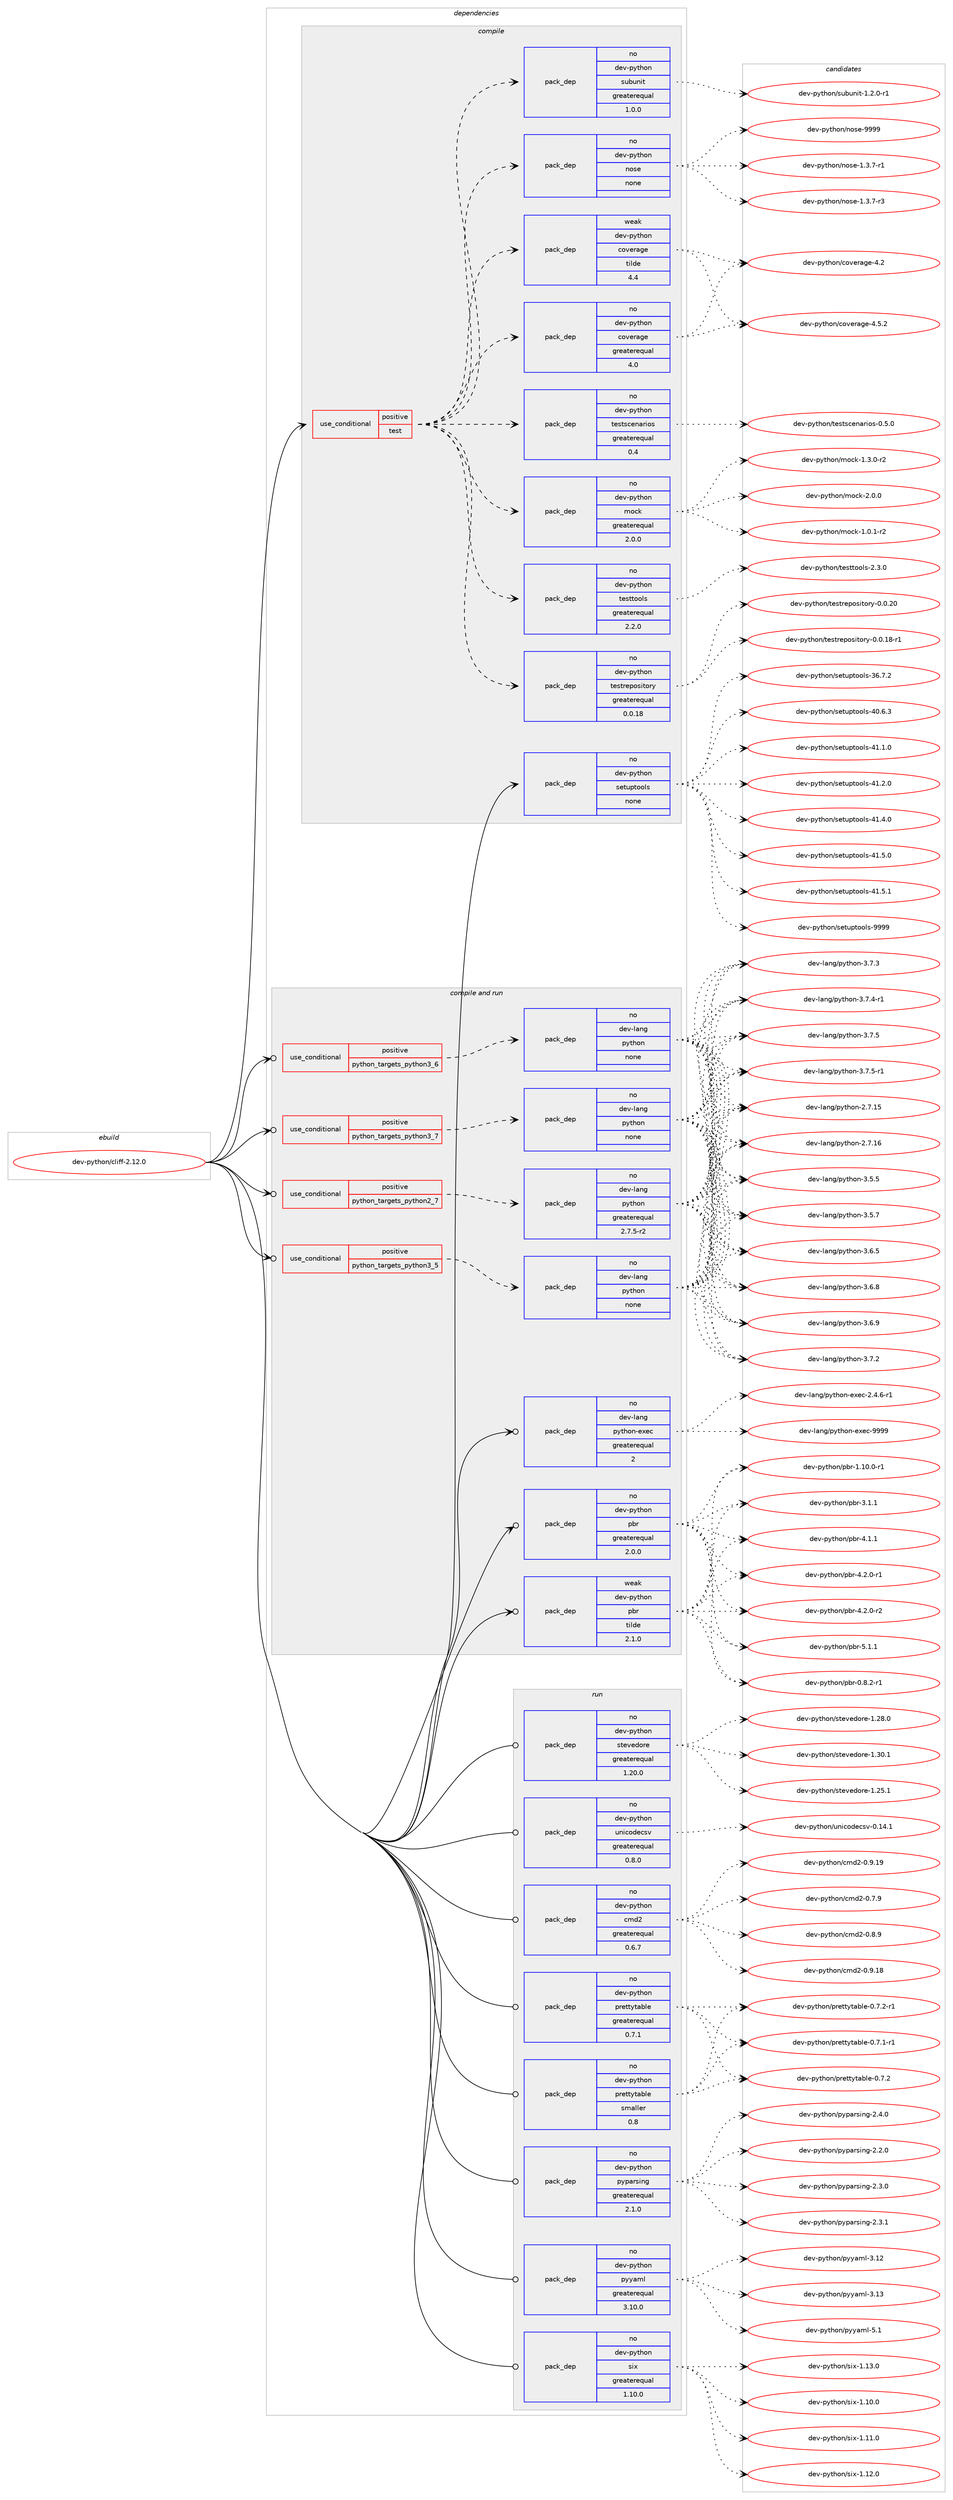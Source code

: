 digraph prolog {

# *************
# Graph options
# *************

newrank=true;
concentrate=true;
compound=true;
graph [rankdir=LR,fontname=Helvetica,fontsize=10,ranksep=1.5];#, ranksep=2.5, nodesep=0.2];
edge  [arrowhead=vee];
node  [fontname=Helvetica,fontsize=10];

# **********
# The ebuild
# **********

subgraph cluster_leftcol {
color=gray;
rank=same;
label=<<i>ebuild</i>>;
id [label="dev-python/cliff-2.12.0", color=red, width=4, href="../dev-python/cliff-2.12.0.svg"];
}

# ****************
# The dependencies
# ****************

subgraph cluster_midcol {
color=gray;
label=<<i>dependencies</i>>;
subgraph cluster_compile {
fillcolor="#eeeeee";
style=filled;
label=<<i>compile</i>>;
subgraph cond137626 {
dependency599193 [label=<<TABLE BORDER="0" CELLBORDER="1" CELLSPACING="0" CELLPADDING="4"><TR><TD ROWSPAN="3" CELLPADDING="10">use_conditional</TD></TR><TR><TD>positive</TD></TR><TR><TD>test</TD></TR></TABLE>>, shape=none, color=red];
subgraph pack449788 {
dependency599194 [label=<<TABLE BORDER="0" CELLBORDER="1" CELLSPACING="0" CELLPADDING="4" WIDTH="220"><TR><TD ROWSPAN="6" CELLPADDING="30">pack_dep</TD></TR><TR><TD WIDTH="110">no</TD></TR><TR><TD>dev-python</TD></TR><TR><TD>nose</TD></TR><TR><TD>none</TD></TR><TR><TD></TD></TR></TABLE>>, shape=none, color=blue];
}
dependency599193:e -> dependency599194:w [weight=20,style="dashed",arrowhead="vee"];
subgraph pack449789 {
dependency599195 [label=<<TABLE BORDER="0" CELLBORDER="1" CELLSPACING="0" CELLPADDING="4" WIDTH="220"><TR><TD ROWSPAN="6" CELLPADDING="30">pack_dep</TD></TR><TR><TD WIDTH="110">no</TD></TR><TR><TD>dev-python</TD></TR><TR><TD>subunit</TD></TR><TR><TD>greaterequal</TD></TR><TR><TD>1.0.0</TD></TR></TABLE>>, shape=none, color=blue];
}
dependency599193:e -> dependency599195:w [weight=20,style="dashed",arrowhead="vee"];
subgraph pack449790 {
dependency599196 [label=<<TABLE BORDER="0" CELLBORDER="1" CELLSPACING="0" CELLPADDING="4" WIDTH="220"><TR><TD ROWSPAN="6" CELLPADDING="30">pack_dep</TD></TR><TR><TD WIDTH="110">no</TD></TR><TR><TD>dev-python</TD></TR><TR><TD>testrepository</TD></TR><TR><TD>greaterequal</TD></TR><TR><TD>0.0.18</TD></TR></TABLE>>, shape=none, color=blue];
}
dependency599193:e -> dependency599196:w [weight=20,style="dashed",arrowhead="vee"];
subgraph pack449791 {
dependency599197 [label=<<TABLE BORDER="0" CELLBORDER="1" CELLSPACING="0" CELLPADDING="4" WIDTH="220"><TR><TD ROWSPAN="6" CELLPADDING="30">pack_dep</TD></TR><TR><TD WIDTH="110">no</TD></TR><TR><TD>dev-python</TD></TR><TR><TD>testtools</TD></TR><TR><TD>greaterequal</TD></TR><TR><TD>2.2.0</TD></TR></TABLE>>, shape=none, color=blue];
}
dependency599193:e -> dependency599197:w [weight=20,style="dashed",arrowhead="vee"];
subgraph pack449792 {
dependency599198 [label=<<TABLE BORDER="0" CELLBORDER="1" CELLSPACING="0" CELLPADDING="4" WIDTH="220"><TR><TD ROWSPAN="6" CELLPADDING="30">pack_dep</TD></TR><TR><TD WIDTH="110">no</TD></TR><TR><TD>dev-python</TD></TR><TR><TD>mock</TD></TR><TR><TD>greaterequal</TD></TR><TR><TD>2.0.0</TD></TR></TABLE>>, shape=none, color=blue];
}
dependency599193:e -> dependency599198:w [weight=20,style="dashed",arrowhead="vee"];
subgraph pack449793 {
dependency599199 [label=<<TABLE BORDER="0" CELLBORDER="1" CELLSPACING="0" CELLPADDING="4" WIDTH="220"><TR><TD ROWSPAN="6" CELLPADDING="30">pack_dep</TD></TR><TR><TD WIDTH="110">no</TD></TR><TR><TD>dev-python</TD></TR><TR><TD>testscenarios</TD></TR><TR><TD>greaterequal</TD></TR><TR><TD>0.4</TD></TR></TABLE>>, shape=none, color=blue];
}
dependency599193:e -> dependency599199:w [weight=20,style="dashed",arrowhead="vee"];
subgraph pack449794 {
dependency599200 [label=<<TABLE BORDER="0" CELLBORDER="1" CELLSPACING="0" CELLPADDING="4" WIDTH="220"><TR><TD ROWSPAN="6" CELLPADDING="30">pack_dep</TD></TR><TR><TD WIDTH="110">no</TD></TR><TR><TD>dev-python</TD></TR><TR><TD>coverage</TD></TR><TR><TD>greaterequal</TD></TR><TR><TD>4.0</TD></TR></TABLE>>, shape=none, color=blue];
}
dependency599193:e -> dependency599200:w [weight=20,style="dashed",arrowhead="vee"];
subgraph pack449795 {
dependency599201 [label=<<TABLE BORDER="0" CELLBORDER="1" CELLSPACING="0" CELLPADDING="4" WIDTH="220"><TR><TD ROWSPAN="6" CELLPADDING="30">pack_dep</TD></TR><TR><TD WIDTH="110">weak</TD></TR><TR><TD>dev-python</TD></TR><TR><TD>coverage</TD></TR><TR><TD>tilde</TD></TR><TR><TD>4.4</TD></TR></TABLE>>, shape=none, color=blue];
}
dependency599193:e -> dependency599201:w [weight=20,style="dashed",arrowhead="vee"];
}
id:e -> dependency599193:w [weight=20,style="solid",arrowhead="vee"];
subgraph pack449796 {
dependency599202 [label=<<TABLE BORDER="0" CELLBORDER="1" CELLSPACING="0" CELLPADDING="4" WIDTH="220"><TR><TD ROWSPAN="6" CELLPADDING="30">pack_dep</TD></TR><TR><TD WIDTH="110">no</TD></TR><TR><TD>dev-python</TD></TR><TR><TD>setuptools</TD></TR><TR><TD>none</TD></TR><TR><TD></TD></TR></TABLE>>, shape=none, color=blue];
}
id:e -> dependency599202:w [weight=20,style="solid",arrowhead="vee"];
}
subgraph cluster_compileandrun {
fillcolor="#eeeeee";
style=filled;
label=<<i>compile and run</i>>;
subgraph cond137627 {
dependency599203 [label=<<TABLE BORDER="0" CELLBORDER="1" CELLSPACING="0" CELLPADDING="4"><TR><TD ROWSPAN="3" CELLPADDING="10">use_conditional</TD></TR><TR><TD>positive</TD></TR><TR><TD>python_targets_python2_7</TD></TR></TABLE>>, shape=none, color=red];
subgraph pack449797 {
dependency599204 [label=<<TABLE BORDER="0" CELLBORDER="1" CELLSPACING="0" CELLPADDING="4" WIDTH="220"><TR><TD ROWSPAN="6" CELLPADDING="30">pack_dep</TD></TR><TR><TD WIDTH="110">no</TD></TR><TR><TD>dev-lang</TD></TR><TR><TD>python</TD></TR><TR><TD>greaterequal</TD></TR><TR><TD>2.7.5-r2</TD></TR></TABLE>>, shape=none, color=blue];
}
dependency599203:e -> dependency599204:w [weight=20,style="dashed",arrowhead="vee"];
}
id:e -> dependency599203:w [weight=20,style="solid",arrowhead="odotvee"];
subgraph cond137628 {
dependency599205 [label=<<TABLE BORDER="0" CELLBORDER="1" CELLSPACING="0" CELLPADDING="4"><TR><TD ROWSPAN="3" CELLPADDING="10">use_conditional</TD></TR><TR><TD>positive</TD></TR><TR><TD>python_targets_python3_5</TD></TR></TABLE>>, shape=none, color=red];
subgraph pack449798 {
dependency599206 [label=<<TABLE BORDER="0" CELLBORDER="1" CELLSPACING="0" CELLPADDING="4" WIDTH="220"><TR><TD ROWSPAN="6" CELLPADDING="30">pack_dep</TD></TR><TR><TD WIDTH="110">no</TD></TR><TR><TD>dev-lang</TD></TR><TR><TD>python</TD></TR><TR><TD>none</TD></TR><TR><TD></TD></TR></TABLE>>, shape=none, color=blue];
}
dependency599205:e -> dependency599206:w [weight=20,style="dashed",arrowhead="vee"];
}
id:e -> dependency599205:w [weight=20,style="solid",arrowhead="odotvee"];
subgraph cond137629 {
dependency599207 [label=<<TABLE BORDER="0" CELLBORDER="1" CELLSPACING="0" CELLPADDING="4"><TR><TD ROWSPAN="3" CELLPADDING="10">use_conditional</TD></TR><TR><TD>positive</TD></TR><TR><TD>python_targets_python3_6</TD></TR></TABLE>>, shape=none, color=red];
subgraph pack449799 {
dependency599208 [label=<<TABLE BORDER="0" CELLBORDER="1" CELLSPACING="0" CELLPADDING="4" WIDTH="220"><TR><TD ROWSPAN="6" CELLPADDING="30">pack_dep</TD></TR><TR><TD WIDTH="110">no</TD></TR><TR><TD>dev-lang</TD></TR><TR><TD>python</TD></TR><TR><TD>none</TD></TR><TR><TD></TD></TR></TABLE>>, shape=none, color=blue];
}
dependency599207:e -> dependency599208:w [weight=20,style="dashed",arrowhead="vee"];
}
id:e -> dependency599207:w [weight=20,style="solid",arrowhead="odotvee"];
subgraph cond137630 {
dependency599209 [label=<<TABLE BORDER="0" CELLBORDER="1" CELLSPACING="0" CELLPADDING="4"><TR><TD ROWSPAN="3" CELLPADDING="10">use_conditional</TD></TR><TR><TD>positive</TD></TR><TR><TD>python_targets_python3_7</TD></TR></TABLE>>, shape=none, color=red];
subgraph pack449800 {
dependency599210 [label=<<TABLE BORDER="0" CELLBORDER="1" CELLSPACING="0" CELLPADDING="4" WIDTH="220"><TR><TD ROWSPAN="6" CELLPADDING="30">pack_dep</TD></TR><TR><TD WIDTH="110">no</TD></TR><TR><TD>dev-lang</TD></TR><TR><TD>python</TD></TR><TR><TD>none</TD></TR><TR><TD></TD></TR></TABLE>>, shape=none, color=blue];
}
dependency599209:e -> dependency599210:w [weight=20,style="dashed",arrowhead="vee"];
}
id:e -> dependency599209:w [weight=20,style="solid",arrowhead="odotvee"];
subgraph pack449801 {
dependency599211 [label=<<TABLE BORDER="0" CELLBORDER="1" CELLSPACING="0" CELLPADDING="4" WIDTH="220"><TR><TD ROWSPAN="6" CELLPADDING="30">pack_dep</TD></TR><TR><TD WIDTH="110">no</TD></TR><TR><TD>dev-lang</TD></TR><TR><TD>python-exec</TD></TR><TR><TD>greaterequal</TD></TR><TR><TD>2</TD></TR></TABLE>>, shape=none, color=blue];
}
id:e -> dependency599211:w [weight=20,style="solid",arrowhead="odotvee"];
subgraph pack449802 {
dependency599212 [label=<<TABLE BORDER="0" CELLBORDER="1" CELLSPACING="0" CELLPADDING="4" WIDTH="220"><TR><TD ROWSPAN="6" CELLPADDING="30">pack_dep</TD></TR><TR><TD WIDTH="110">no</TD></TR><TR><TD>dev-python</TD></TR><TR><TD>pbr</TD></TR><TR><TD>greaterequal</TD></TR><TR><TD>2.0.0</TD></TR></TABLE>>, shape=none, color=blue];
}
id:e -> dependency599212:w [weight=20,style="solid",arrowhead="odotvee"];
subgraph pack449803 {
dependency599213 [label=<<TABLE BORDER="0" CELLBORDER="1" CELLSPACING="0" CELLPADDING="4" WIDTH="220"><TR><TD ROWSPAN="6" CELLPADDING="30">pack_dep</TD></TR><TR><TD WIDTH="110">weak</TD></TR><TR><TD>dev-python</TD></TR><TR><TD>pbr</TD></TR><TR><TD>tilde</TD></TR><TR><TD>2.1.0</TD></TR></TABLE>>, shape=none, color=blue];
}
id:e -> dependency599213:w [weight=20,style="solid",arrowhead="odotvee"];
}
subgraph cluster_run {
fillcolor="#eeeeee";
style=filled;
label=<<i>run</i>>;
subgraph pack449804 {
dependency599214 [label=<<TABLE BORDER="0" CELLBORDER="1" CELLSPACING="0" CELLPADDING="4" WIDTH="220"><TR><TD ROWSPAN="6" CELLPADDING="30">pack_dep</TD></TR><TR><TD WIDTH="110">no</TD></TR><TR><TD>dev-python</TD></TR><TR><TD>cmd2</TD></TR><TR><TD>greaterequal</TD></TR><TR><TD>0.6.7</TD></TR></TABLE>>, shape=none, color=blue];
}
id:e -> dependency599214:w [weight=20,style="solid",arrowhead="odot"];
subgraph pack449805 {
dependency599215 [label=<<TABLE BORDER="0" CELLBORDER="1" CELLSPACING="0" CELLPADDING="4" WIDTH="220"><TR><TD ROWSPAN="6" CELLPADDING="30">pack_dep</TD></TR><TR><TD WIDTH="110">no</TD></TR><TR><TD>dev-python</TD></TR><TR><TD>prettytable</TD></TR><TR><TD>greaterequal</TD></TR><TR><TD>0.7.1</TD></TR></TABLE>>, shape=none, color=blue];
}
id:e -> dependency599215:w [weight=20,style="solid",arrowhead="odot"];
subgraph pack449806 {
dependency599216 [label=<<TABLE BORDER="0" CELLBORDER="1" CELLSPACING="0" CELLPADDING="4" WIDTH="220"><TR><TD ROWSPAN="6" CELLPADDING="30">pack_dep</TD></TR><TR><TD WIDTH="110">no</TD></TR><TR><TD>dev-python</TD></TR><TR><TD>prettytable</TD></TR><TR><TD>smaller</TD></TR><TR><TD>0.8</TD></TR></TABLE>>, shape=none, color=blue];
}
id:e -> dependency599216:w [weight=20,style="solid",arrowhead="odot"];
subgraph pack449807 {
dependency599217 [label=<<TABLE BORDER="0" CELLBORDER="1" CELLSPACING="0" CELLPADDING="4" WIDTH="220"><TR><TD ROWSPAN="6" CELLPADDING="30">pack_dep</TD></TR><TR><TD WIDTH="110">no</TD></TR><TR><TD>dev-python</TD></TR><TR><TD>pyparsing</TD></TR><TR><TD>greaterequal</TD></TR><TR><TD>2.1.0</TD></TR></TABLE>>, shape=none, color=blue];
}
id:e -> dependency599217:w [weight=20,style="solid",arrowhead="odot"];
subgraph pack449808 {
dependency599218 [label=<<TABLE BORDER="0" CELLBORDER="1" CELLSPACING="0" CELLPADDING="4" WIDTH="220"><TR><TD ROWSPAN="6" CELLPADDING="30">pack_dep</TD></TR><TR><TD WIDTH="110">no</TD></TR><TR><TD>dev-python</TD></TR><TR><TD>pyyaml</TD></TR><TR><TD>greaterequal</TD></TR><TR><TD>3.10.0</TD></TR></TABLE>>, shape=none, color=blue];
}
id:e -> dependency599218:w [weight=20,style="solid",arrowhead="odot"];
subgraph pack449809 {
dependency599219 [label=<<TABLE BORDER="0" CELLBORDER="1" CELLSPACING="0" CELLPADDING="4" WIDTH="220"><TR><TD ROWSPAN="6" CELLPADDING="30">pack_dep</TD></TR><TR><TD WIDTH="110">no</TD></TR><TR><TD>dev-python</TD></TR><TR><TD>six</TD></TR><TR><TD>greaterequal</TD></TR><TR><TD>1.10.0</TD></TR></TABLE>>, shape=none, color=blue];
}
id:e -> dependency599219:w [weight=20,style="solid",arrowhead="odot"];
subgraph pack449810 {
dependency599220 [label=<<TABLE BORDER="0" CELLBORDER="1" CELLSPACING="0" CELLPADDING="4" WIDTH="220"><TR><TD ROWSPAN="6" CELLPADDING="30">pack_dep</TD></TR><TR><TD WIDTH="110">no</TD></TR><TR><TD>dev-python</TD></TR><TR><TD>stevedore</TD></TR><TR><TD>greaterequal</TD></TR><TR><TD>1.20.0</TD></TR></TABLE>>, shape=none, color=blue];
}
id:e -> dependency599220:w [weight=20,style="solid",arrowhead="odot"];
subgraph pack449811 {
dependency599221 [label=<<TABLE BORDER="0" CELLBORDER="1" CELLSPACING="0" CELLPADDING="4" WIDTH="220"><TR><TD ROWSPAN="6" CELLPADDING="30">pack_dep</TD></TR><TR><TD WIDTH="110">no</TD></TR><TR><TD>dev-python</TD></TR><TR><TD>unicodecsv</TD></TR><TR><TD>greaterequal</TD></TR><TR><TD>0.8.0</TD></TR></TABLE>>, shape=none, color=blue];
}
id:e -> dependency599221:w [weight=20,style="solid",arrowhead="odot"];
}
}

# **************
# The candidates
# **************

subgraph cluster_choices {
rank=same;
color=gray;
label=<<i>candidates</i>>;

subgraph choice449788 {
color=black;
nodesep=1;
choice10010111845112121116104111110471101111151014549465146554511449 [label="dev-python/nose-1.3.7-r1", color=red, width=4,href="../dev-python/nose-1.3.7-r1.svg"];
choice10010111845112121116104111110471101111151014549465146554511451 [label="dev-python/nose-1.3.7-r3", color=red, width=4,href="../dev-python/nose-1.3.7-r3.svg"];
choice10010111845112121116104111110471101111151014557575757 [label="dev-python/nose-9999", color=red, width=4,href="../dev-python/nose-9999.svg"];
dependency599194:e -> choice10010111845112121116104111110471101111151014549465146554511449:w [style=dotted,weight="100"];
dependency599194:e -> choice10010111845112121116104111110471101111151014549465146554511451:w [style=dotted,weight="100"];
dependency599194:e -> choice10010111845112121116104111110471101111151014557575757:w [style=dotted,weight="100"];
}
subgraph choice449789 {
color=black;
nodesep=1;
choice1001011184511212111610411111047115117981171101051164549465046484511449 [label="dev-python/subunit-1.2.0-r1", color=red, width=4,href="../dev-python/subunit-1.2.0-r1.svg"];
dependency599195:e -> choice1001011184511212111610411111047115117981171101051164549465046484511449:w [style=dotted,weight="100"];
}
subgraph choice449790 {
color=black;
nodesep=1;
choice1001011184511212111610411111047116101115116114101112111115105116111114121454846484649564511449 [label="dev-python/testrepository-0.0.18-r1", color=red, width=4,href="../dev-python/testrepository-0.0.18-r1.svg"];
choice100101118451121211161041111104711610111511611410111211111510511611111412145484648465048 [label="dev-python/testrepository-0.0.20", color=red, width=4,href="../dev-python/testrepository-0.0.20.svg"];
dependency599196:e -> choice1001011184511212111610411111047116101115116114101112111115105116111114121454846484649564511449:w [style=dotted,weight="100"];
dependency599196:e -> choice100101118451121211161041111104711610111511611410111211111510511611111412145484648465048:w [style=dotted,weight="100"];
}
subgraph choice449791 {
color=black;
nodesep=1;
choice1001011184511212111610411111047116101115116116111111108115455046514648 [label="dev-python/testtools-2.3.0", color=red, width=4,href="../dev-python/testtools-2.3.0.svg"];
dependency599197:e -> choice1001011184511212111610411111047116101115116116111111108115455046514648:w [style=dotted,weight="100"];
}
subgraph choice449792 {
color=black;
nodesep=1;
choice1001011184511212111610411111047109111991074549464846494511450 [label="dev-python/mock-1.0.1-r2", color=red, width=4,href="../dev-python/mock-1.0.1-r2.svg"];
choice1001011184511212111610411111047109111991074549465146484511450 [label="dev-python/mock-1.3.0-r2", color=red, width=4,href="../dev-python/mock-1.3.0-r2.svg"];
choice100101118451121211161041111104710911199107455046484648 [label="dev-python/mock-2.0.0", color=red, width=4,href="../dev-python/mock-2.0.0.svg"];
dependency599198:e -> choice1001011184511212111610411111047109111991074549464846494511450:w [style=dotted,weight="100"];
dependency599198:e -> choice1001011184511212111610411111047109111991074549465146484511450:w [style=dotted,weight="100"];
dependency599198:e -> choice100101118451121211161041111104710911199107455046484648:w [style=dotted,weight="100"];
}
subgraph choice449793 {
color=black;
nodesep=1;
choice10010111845112121116104111110471161011151161159910111097114105111115454846534648 [label="dev-python/testscenarios-0.5.0", color=red, width=4,href="../dev-python/testscenarios-0.5.0.svg"];
dependency599199:e -> choice10010111845112121116104111110471161011151161159910111097114105111115454846534648:w [style=dotted,weight="100"];
}
subgraph choice449794 {
color=black;
nodesep=1;
choice1001011184511212111610411111047991111181011149710310145524650 [label="dev-python/coverage-4.2", color=red, width=4,href="../dev-python/coverage-4.2.svg"];
choice10010111845112121116104111110479911111810111497103101455246534650 [label="dev-python/coverage-4.5.2", color=red, width=4,href="../dev-python/coverage-4.5.2.svg"];
dependency599200:e -> choice1001011184511212111610411111047991111181011149710310145524650:w [style=dotted,weight="100"];
dependency599200:e -> choice10010111845112121116104111110479911111810111497103101455246534650:w [style=dotted,weight="100"];
}
subgraph choice449795 {
color=black;
nodesep=1;
choice1001011184511212111610411111047991111181011149710310145524650 [label="dev-python/coverage-4.2", color=red, width=4,href="../dev-python/coverage-4.2.svg"];
choice10010111845112121116104111110479911111810111497103101455246534650 [label="dev-python/coverage-4.5.2", color=red, width=4,href="../dev-python/coverage-4.5.2.svg"];
dependency599201:e -> choice1001011184511212111610411111047991111181011149710310145524650:w [style=dotted,weight="100"];
dependency599201:e -> choice10010111845112121116104111110479911111810111497103101455246534650:w [style=dotted,weight="100"];
}
subgraph choice449796 {
color=black;
nodesep=1;
choice100101118451121211161041111104711510111611711211611111110811545515446554650 [label="dev-python/setuptools-36.7.2", color=red, width=4,href="../dev-python/setuptools-36.7.2.svg"];
choice100101118451121211161041111104711510111611711211611111110811545524846544651 [label="dev-python/setuptools-40.6.3", color=red, width=4,href="../dev-python/setuptools-40.6.3.svg"];
choice100101118451121211161041111104711510111611711211611111110811545524946494648 [label="dev-python/setuptools-41.1.0", color=red, width=4,href="../dev-python/setuptools-41.1.0.svg"];
choice100101118451121211161041111104711510111611711211611111110811545524946504648 [label="dev-python/setuptools-41.2.0", color=red, width=4,href="../dev-python/setuptools-41.2.0.svg"];
choice100101118451121211161041111104711510111611711211611111110811545524946524648 [label="dev-python/setuptools-41.4.0", color=red, width=4,href="../dev-python/setuptools-41.4.0.svg"];
choice100101118451121211161041111104711510111611711211611111110811545524946534648 [label="dev-python/setuptools-41.5.0", color=red, width=4,href="../dev-python/setuptools-41.5.0.svg"];
choice100101118451121211161041111104711510111611711211611111110811545524946534649 [label="dev-python/setuptools-41.5.1", color=red, width=4,href="../dev-python/setuptools-41.5.1.svg"];
choice10010111845112121116104111110471151011161171121161111111081154557575757 [label="dev-python/setuptools-9999", color=red, width=4,href="../dev-python/setuptools-9999.svg"];
dependency599202:e -> choice100101118451121211161041111104711510111611711211611111110811545515446554650:w [style=dotted,weight="100"];
dependency599202:e -> choice100101118451121211161041111104711510111611711211611111110811545524846544651:w [style=dotted,weight="100"];
dependency599202:e -> choice100101118451121211161041111104711510111611711211611111110811545524946494648:w [style=dotted,weight="100"];
dependency599202:e -> choice100101118451121211161041111104711510111611711211611111110811545524946504648:w [style=dotted,weight="100"];
dependency599202:e -> choice100101118451121211161041111104711510111611711211611111110811545524946524648:w [style=dotted,weight="100"];
dependency599202:e -> choice100101118451121211161041111104711510111611711211611111110811545524946534648:w [style=dotted,weight="100"];
dependency599202:e -> choice100101118451121211161041111104711510111611711211611111110811545524946534649:w [style=dotted,weight="100"];
dependency599202:e -> choice10010111845112121116104111110471151011161171121161111111081154557575757:w [style=dotted,weight="100"];
}
subgraph choice449797 {
color=black;
nodesep=1;
choice10010111845108971101034711212111610411111045504655464953 [label="dev-lang/python-2.7.15", color=red, width=4,href="../dev-lang/python-2.7.15.svg"];
choice10010111845108971101034711212111610411111045504655464954 [label="dev-lang/python-2.7.16", color=red, width=4,href="../dev-lang/python-2.7.16.svg"];
choice100101118451089711010347112121116104111110455146534653 [label="dev-lang/python-3.5.5", color=red, width=4,href="../dev-lang/python-3.5.5.svg"];
choice100101118451089711010347112121116104111110455146534655 [label="dev-lang/python-3.5.7", color=red, width=4,href="../dev-lang/python-3.5.7.svg"];
choice100101118451089711010347112121116104111110455146544653 [label="dev-lang/python-3.6.5", color=red, width=4,href="../dev-lang/python-3.6.5.svg"];
choice100101118451089711010347112121116104111110455146544656 [label="dev-lang/python-3.6.8", color=red, width=4,href="../dev-lang/python-3.6.8.svg"];
choice100101118451089711010347112121116104111110455146544657 [label="dev-lang/python-3.6.9", color=red, width=4,href="../dev-lang/python-3.6.9.svg"];
choice100101118451089711010347112121116104111110455146554650 [label="dev-lang/python-3.7.2", color=red, width=4,href="../dev-lang/python-3.7.2.svg"];
choice100101118451089711010347112121116104111110455146554651 [label="dev-lang/python-3.7.3", color=red, width=4,href="../dev-lang/python-3.7.3.svg"];
choice1001011184510897110103471121211161041111104551465546524511449 [label="dev-lang/python-3.7.4-r1", color=red, width=4,href="../dev-lang/python-3.7.4-r1.svg"];
choice100101118451089711010347112121116104111110455146554653 [label="dev-lang/python-3.7.5", color=red, width=4,href="../dev-lang/python-3.7.5.svg"];
choice1001011184510897110103471121211161041111104551465546534511449 [label="dev-lang/python-3.7.5-r1", color=red, width=4,href="../dev-lang/python-3.7.5-r1.svg"];
dependency599204:e -> choice10010111845108971101034711212111610411111045504655464953:w [style=dotted,weight="100"];
dependency599204:e -> choice10010111845108971101034711212111610411111045504655464954:w [style=dotted,weight="100"];
dependency599204:e -> choice100101118451089711010347112121116104111110455146534653:w [style=dotted,weight="100"];
dependency599204:e -> choice100101118451089711010347112121116104111110455146534655:w [style=dotted,weight="100"];
dependency599204:e -> choice100101118451089711010347112121116104111110455146544653:w [style=dotted,weight="100"];
dependency599204:e -> choice100101118451089711010347112121116104111110455146544656:w [style=dotted,weight="100"];
dependency599204:e -> choice100101118451089711010347112121116104111110455146544657:w [style=dotted,weight="100"];
dependency599204:e -> choice100101118451089711010347112121116104111110455146554650:w [style=dotted,weight="100"];
dependency599204:e -> choice100101118451089711010347112121116104111110455146554651:w [style=dotted,weight="100"];
dependency599204:e -> choice1001011184510897110103471121211161041111104551465546524511449:w [style=dotted,weight="100"];
dependency599204:e -> choice100101118451089711010347112121116104111110455146554653:w [style=dotted,weight="100"];
dependency599204:e -> choice1001011184510897110103471121211161041111104551465546534511449:w [style=dotted,weight="100"];
}
subgraph choice449798 {
color=black;
nodesep=1;
choice10010111845108971101034711212111610411111045504655464953 [label="dev-lang/python-2.7.15", color=red, width=4,href="../dev-lang/python-2.7.15.svg"];
choice10010111845108971101034711212111610411111045504655464954 [label="dev-lang/python-2.7.16", color=red, width=4,href="../dev-lang/python-2.7.16.svg"];
choice100101118451089711010347112121116104111110455146534653 [label="dev-lang/python-3.5.5", color=red, width=4,href="../dev-lang/python-3.5.5.svg"];
choice100101118451089711010347112121116104111110455146534655 [label="dev-lang/python-3.5.7", color=red, width=4,href="../dev-lang/python-3.5.7.svg"];
choice100101118451089711010347112121116104111110455146544653 [label="dev-lang/python-3.6.5", color=red, width=4,href="../dev-lang/python-3.6.5.svg"];
choice100101118451089711010347112121116104111110455146544656 [label="dev-lang/python-3.6.8", color=red, width=4,href="../dev-lang/python-3.6.8.svg"];
choice100101118451089711010347112121116104111110455146544657 [label="dev-lang/python-3.6.9", color=red, width=4,href="../dev-lang/python-3.6.9.svg"];
choice100101118451089711010347112121116104111110455146554650 [label="dev-lang/python-3.7.2", color=red, width=4,href="../dev-lang/python-3.7.2.svg"];
choice100101118451089711010347112121116104111110455146554651 [label="dev-lang/python-3.7.3", color=red, width=4,href="../dev-lang/python-3.7.3.svg"];
choice1001011184510897110103471121211161041111104551465546524511449 [label="dev-lang/python-3.7.4-r1", color=red, width=4,href="../dev-lang/python-3.7.4-r1.svg"];
choice100101118451089711010347112121116104111110455146554653 [label="dev-lang/python-3.7.5", color=red, width=4,href="../dev-lang/python-3.7.5.svg"];
choice1001011184510897110103471121211161041111104551465546534511449 [label="dev-lang/python-3.7.5-r1", color=red, width=4,href="../dev-lang/python-3.7.5-r1.svg"];
dependency599206:e -> choice10010111845108971101034711212111610411111045504655464953:w [style=dotted,weight="100"];
dependency599206:e -> choice10010111845108971101034711212111610411111045504655464954:w [style=dotted,weight="100"];
dependency599206:e -> choice100101118451089711010347112121116104111110455146534653:w [style=dotted,weight="100"];
dependency599206:e -> choice100101118451089711010347112121116104111110455146534655:w [style=dotted,weight="100"];
dependency599206:e -> choice100101118451089711010347112121116104111110455146544653:w [style=dotted,weight="100"];
dependency599206:e -> choice100101118451089711010347112121116104111110455146544656:w [style=dotted,weight="100"];
dependency599206:e -> choice100101118451089711010347112121116104111110455146544657:w [style=dotted,weight="100"];
dependency599206:e -> choice100101118451089711010347112121116104111110455146554650:w [style=dotted,weight="100"];
dependency599206:e -> choice100101118451089711010347112121116104111110455146554651:w [style=dotted,weight="100"];
dependency599206:e -> choice1001011184510897110103471121211161041111104551465546524511449:w [style=dotted,weight="100"];
dependency599206:e -> choice100101118451089711010347112121116104111110455146554653:w [style=dotted,weight="100"];
dependency599206:e -> choice1001011184510897110103471121211161041111104551465546534511449:w [style=dotted,weight="100"];
}
subgraph choice449799 {
color=black;
nodesep=1;
choice10010111845108971101034711212111610411111045504655464953 [label="dev-lang/python-2.7.15", color=red, width=4,href="../dev-lang/python-2.7.15.svg"];
choice10010111845108971101034711212111610411111045504655464954 [label="dev-lang/python-2.7.16", color=red, width=4,href="../dev-lang/python-2.7.16.svg"];
choice100101118451089711010347112121116104111110455146534653 [label="dev-lang/python-3.5.5", color=red, width=4,href="../dev-lang/python-3.5.5.svg"];
choice100101118451089711010347112121116104111110455146534655 [label="dev-lang/python-3.5.7", color=red, width=4,href="../dev-lang/python-3.5.7.svg"];
choice100101118451089711010347112121116104111110455146544653 [label="dev-lang/python-3.6.5", color=red, width=4,href="../dev-lang/python-3.6.5.svg"];
choice100101118451089711010347112121116104111110455146544656 [label="dev-lang/python-3.6.8", color=red, width=4,href="../dev-lang/python-3.6.8.svg"];
choice100101118451089711010347112121116104111110455146544657 [label="dev-lang/python-3.6.9", color=red, width=4,href="../dev-lang/python-3.6.9.svg"];
choice100101118451089711010347112121116104111110455146554650 [label="dev-lang/python-3.7.2", color=red, width=4,href="../dev-lang/python-3.7.2.svg"];
choice100101118451089711010347112121116104111110455146554651 [label="dev-lang/python-3.7.3", color=red, width=4,href="../dev-lang/python-3.7.3.svg"];
choice1001011184510897110103471121211161041111104551465546524511449 [label="dev-lang/python-3.7.4-r1", color=red, width=4,href="../dev-lang/python-3.7.4-r1.svg"];
choice100101118451089711010347112121116104111110455146554653 [label="dev-lang/python-3.7.5", color=red, width=4,href="../dev-lang/python-3.7.5.svg"];
choice1001011184510897110103471121211161041111104551465546534511449 [label="dev-lang/python-3.7.5-r1", color=red, width=4,href="../dev-lang/python-3.7.5-r1.svg"];
dependency599208:e -> choice10010111845108971101034711212111610411111045504655464953:w [style=dotted,weight="100"];
dependency599208:e -> choice10010111845108971101034711212111610411111045504655464954:w [style=dotted,weight="100"];
dependency599208:e -> choice100101118451089711010347112121116104111110455146534653:w [style=dotted,weight="100"];
dependency599208:e -> choice100101118451089711010347112121116104111110455146534655:w [style=dotted,weight="100"];
dependency599208:e -> choice100101118451089711010347112121116104111110455146544653:w [style=dotted,weight="100"];
dependency599208:e -> choice100101118451089711010347112121116104111110455146544656:w [style=dotted,weight="100"];
dependency599208:e -> choice100101118451089711010347112121116104111110455146544657:w [style=dotted,weight="100"];
dependency599208:e -> choice100101118451089711010347112121116104111110455146554650:w [style=dotted,weight="100"];
dependency599208:e -> choice100101118451089711010347112121116104111110455146554651:w [style=dotted,weight="100"];
dependency599208:e -> choice1001011184510897110103471121211161041111104551465546524511449:w [style=dotted,weight="100"];
dependency599208:e -> choice100101118451089711010347112121116104111110455146554653:w [style=dotted,weight="100"];
dependency599208:e -> choice1001011184510897110103471121211161041111104551465546534511449:w [style=dotted,weight="100"];
}
subgraph choice449800 {
color=black;
nodesep=1;
choice10010111845108971101034711212111610411111045504655464953 [label="dev-lang/python-2.7.15", color=red, width=4,href="../dev-lang/python-2.7.15.svg"];
choice10010111845108971101034711212111610411111045504655464954 [label="dev-lang/python-2.7.16", color=red, width=4,href="../dev-lang/python-2.7.16.svg"];
choice100101118451089711010347112121116104111110455146534653 [label="dev-lang/python-3.5.5", color=red, width=4,href="../dev-lang/python-3.5.5.svg"];
choice100101118451089711010347112121116104111110455146534655 [label="dev-lang/python-3.5.7", color=red, width=4,href="../dev-lang/python-3.5.7.svg"];
choice100101118451089711010347112121116104111110455146544653 [label="dev-lang/python-3.6.5", color=red, width=4,href="../dev-lang/python-3.6.5.svg"];
choice100101118451089711010347112121116104111110455146544656 [label="dev-lang/python-3.6.8", color=red, width=4,href="../dev-lang/python-3.6.8.svg"];
choice100101118451089711010347112121116104111110455146544657 [label="dev-lang/python-3.6.9", color=red, width=4,href="../dev-lang/python-3.6.9.svg"];
choice100101118451089711010347112121116104111110455146554650 [label="dev-lang/python-3.7.2", color=red, width=4,href="../dev-lang/python-3.7.2.svg"];
choice100101118451089711010347112121116104111110455146554651 [label="dev-lang/python-3.7.3", color=red, width=4,href="../dev-lang/python-3.7.3.svg"];
choice1001011184510897110103471121211161041111104551465546524511449 [label="dev-lang/python-3.7.4-r1", color=red, width=4,href="../dev-lang/python-3.7.4-r1.svg"];
choice100101118451089711010347112121116104111110455146554653 [label="dev-lang/python-3.7.5", color=red, width=4,href="../dev-lang/python-3.7.5.svg"];
choice1001011184510897110103471121211161041111104551465546534511449 [label="dev-lang/python-3.7.5-r1", color=red, width=4,href="../dev-lang/python-3.7.5-r1.svg"];
dependency599210:e -> choice10010111845108971101034711212111610411111045504655464953:w [style=dotted,weight="100"];
dependency599210:e -> choice10010111845108971101034711212111610411111045504655464954:w [style=dotted,weight="100"];
dependency599210:e -> choice100101118451089711010347112121116104111110455146534653:w [style=dotted,weight="100"];
dependency599210:e -> choice100101118451089711010347112121116104111110455146534655:w [style=dotted,weight="100"];
dependency599210:e -> choice100101118451089711010347112121116104111110455146544653:w [style=dotted,weight="100"];
dependency599210:e -> choice100101118451089711010347112121116104111110455146544656:w [style=dotted,weight="100"];
dependency599210:e -> choice100101118451089711010347112121116104111110455146544657:w [style=dotted,weight="100"];
dependency599210:e -> choice100101118451089711010347112121116104111110455146554650:w [style=dotted,weight="100"];
dependency599210:e -> choice100101118451089711010347112121116104111110455146554651:w [style=dotted,weight="100"];
dependency599210:e -> choice1001011184510897110103471121211161041111104551465546524511449:w [style=dotted,weight="100"];
dependency599210:e -> choice100101118451089711010347112121116104111110455146554653:w [style=dotted,weight="100"];
dependency599210:e -> choice1001011184510897110103471121211161041111104551465546534511449:w [style=dotted,weight="100"];
}
subgraph choice449801 {
color=black;
nodesep=1;
choice10010111845108971101034711212111610411111045101120101994550465246544511449 [label="dev-lang/python-exec-2.4.6-r1", color=red, width=4,href="../dev-lang/python-exec-2.4.6-r1.svg"];
choice10010111845108971101034711212111610411111045101120101994557575757 [label="dev-lang/python-exec-9999", color=red, width=4,href="../dev-lang/python-exec-9999.svg"];
dependency599211:e -> choice10010111845108971101034711212111610411111045101120101994550465246544511449:w [style=dotted,weight="100"];
dependency599211:e -> choice10010111845108971101034711212111610411111045101120101994557575757:w [style=dotted,weight="100"];
}
subgraph choice449802 {
color=black;
nodesep=1;
choice1001011184511212111610411111047112981144548465646504511449 [label="dev-python/pbr-0.8.2-r1", color=red, width=4,href="../dev-python/pbr-0.8.2-r1.svg"];
choice100101118451121211161041111104711298114454946494846484511449 [label="dev-python/pbr-1.10.0-r1", color=red, width=4,href="../dev-python/pbr-1.10.0-r1.svg"];
choice100101118451121211161041111104711298114455146494649 [label="dev-python/pbr-3.1.1", color=red, width=4,href="../dev-python/pbr-3.1.1.svg"];
choice100101118451121211161041111104711298114455246494649 [label="dev-python/pbr-4.1.1", color=red, width=4,href="../dev-python/pbr-4.1.1.svg"];
choice1001011184511212111610411111047112981144552465046484511449 [label="dev-python/pbr-4.2.0-r1", color=red, width=4,href="../dev-python/pbr-4.2.0-r1.svg"];
choice1001011184511212111610411111047112981144552465046484511450 [label="dev-python/pbr-4.2.0-r2", color=red, width=4,href="../dev-python/pbr-4.2.0-r2.svg"];
choice100101118451121211161041111104711298114455346494649 [label="dev-python/pbr-5.1.1", color=red, width=4,href="../dev-python/pbr-5.1.1.svg"];
dependency599212:e -> choice1001011184511212111610411111047112981144548465646504511449:w [style=dotted,weight="100"];
dependency599212:e -> choice100101118451121211161041111104711298114454946494846484511449:w [style=dotted,weight="100"];
dependency599212:e -> choice100101118451121211161041111104711298114455146494649:w [style=dotted,weight="100"];
dependency599212:e -> choice100101118451121211161041111104711298114455246494649:w [style=dotted,weight="100"];
dependency599212:e -> choice1001011184511212111610411111047112981144552465046484511449:w [style=dotted,weight="100"];
dependency599212:e -> choice1001011184511212111610411111047112981144552465046484511450:w [style=dotted,weight="100"];
dependency599212:e -> choice100101118451121211161041111104711298114455346494649:w [style=dotted,weight="100"];
}
subgraph choice449803 {
color=black;
nodesep=1;
choice1001011184511212111610411111047112981144548465646504511449 [label="dev-python/pbr-0.8.2-r1", color=red, width=4,href="../dev-python/pbr-0.8.2-r1.svg"];
choice100101118451121211161041111104711298114454946494846484511449 [label="dev-python/pbr-1.10.0-r1", color=red, width=4,href="../dev-python/pbr-1.10.0-r1.svg"];
choice100101118451121211161041111104711298114455146494649 [label="dev-python/pbr-3.1.1", color=red, width=4,href="../dev-python/pbr-3.1.1.svg"];
choice100101118451121211161041111104711298114455246494649 [label="dev-python/pbr-4.1.1", color=red, width=4,href="../dev-python/pbr-4.1.1.svg"];
choice1001011184511212111610411111047112981144552465046484511449 [label="dev-python/pbr-4.2.0-r1", color=red, width=4,href="../dev-python/pbr-4.2.0-r1.svg"];
choice1001011184511212111610411111047112981144552465046484511450 [label="dev-python/pbr-4.2.0-r2", color=red, width=4,href="../dev-python/pbr-4.2.0-r2.svg"];
choice100101118451121211161041111104711298114455346494649 [label="dev-python/pbr-5.1.1", color=red, width=4,href="../dev-python/pbr-5.1.1.svg"];
dependency599213:e -> choice1001011184511212111610411111047112981144548465646504511449:w [style=dotted,weight="100"];
dependency599213:e -> choice100101118451121211161041111104711298114454946494846484511449:w [style=dotted,weight="100"];
dependency599213:e -> choice100101118451121211161041111104711298114455146494649:w [style=dotted,weight="100"];
dependency599213:e -> choice100101118451121211161041111104711298114455246494649:w [style=dotted,weight="100"];
dependency599213:e -> choice1001011184511212111610411111047112981144552465046484511449:w [style=dotted,weight="100"];
dependency599213:e -> choice1001011184511212111610411111047112981144552465046484511450:w [style=dotted,weight="100"];
dependency599213:e -> choice100101118451121211161041111104711298114455346494649:w [style=dotted,weight="100"];
}
subgraph choice449804 {
color=black;
nodesep=1;
choice10010111845112121116104111110479910910050454846554657 [label="dev-python/cmd2-0.7.9", color=red, width=4,href="../dev-python/cmd2-0.7.9.svg"];
choice10010111845112121116104111110479910910050454846564657 [label="dev-python/cmd2-0.8.9", color=red, width=4,href="../dev-python/cmd2-0.8.9.svg"];
choice1001011184511212111610411111047991091005045484657464956 [label="dev-python/cmd2-0.9.18", color=red, width=4,href="../dev-python/cmd2-0.9.18.svg"];
choice1001011184511212111610411111047991091005045484657464957 [label="dev-python/cmd2-0.9.19", color=red, width=4,href="../dev-python/cmd2-0.9.19.svg"];
dependency599214:e -> choice10010111845112121116104111110479910910050454846554657:w [style=dotted,weight="100"];
dependency599214:e -> choice10010111845112121116104111110479910910050454846564657:w [style=dotted,weight="100"];
dependency599214:e -> choice1001011184511212111610411111047991091005045484657464956:w [style=dotted,weight="100"];
dependency599214:e -> choice1001011184511212111610411111047991091005045484657464957:w [style=dotted,weight="100"];
}
subgraph choice449805 {
color=black;
nodesep=1;
choice100101118451121211161041111104711211410111611612111697981081014548465546494511449 [label="dev-python/prettytable-0.7.1-r1", color=red, width=4,href="../dev-python/prettytable-0.7.1-r1.svg"];
choice10010111845112121116104111110471121141011161161211169798108101454846554650 [label="dev-python/prettytable-0.7.2", color=red, width=4,href="../dev-python/prettytable-0.7.2.svg"];
choice100101118451121211161041111104711211410111611612111697981081014548465546504511449 [label="dev-python/prettytable-0.7.2-r1", color=red, width=4,href="../dev-python/prettytable-0.7.2-r1.svg"];
dependency599215:e -> choice100101118451121211161041111104711211410111611612111697981081014548465546494511449:w [style=dotted,weight="100"];
dependency599215:e -> choice10010111845112121116104111110471121141011161161211169798108101454846554650:w [style=dotted,weight="100"];
dependency599215:e -> choice100101118451121211161041111104711211410111611612111697981081014548465546504511449:w [style=dotted,weight="100"];
}
subgraph choice449806 {
color=black;
nodesep=1;
choice100101118451121211161041111104711211410111611612111697981081014548465546494511449 [label="dev-python/prettytable-0.7.1-r1", color=red, width=4,href="../dev-python/prettytable-0.7.1-r1.svg"];
choice10010111845112121116104111110471121141011161161211169798108101454846554650 [label="dev-python/prettytable-0.7.2", color=red, width=4,href="../dev-python/prettytable-0.7.2.svg"];
choice100101118451121211161041111104711211410111611612111697981081014548465546504511449 [label="dev-python/prettytable-0.7.2-r1", color=red, width=4,href="../dev-python/prettytable-0.7.2-r1.svg"];
dependency599216:e -> choice100101118451121211161041111104711211410111611612111697981081014548465546494511449:w [style=dotted,weight="100"];
dependency599216:e -> choice10010111845112121116104111110471121141011161161211169798108101454846554650:w [style=dotted,weight="100"];
dependency599216:e -> choice100101118451121211161041111104711211410111611612111697981081014548465546504511449:w [style=dotted,weight="100"];
}
subgraph choice449807 {
color=black;
nodesep=1;
choice100101118451121211161041111104711212111297114115105110103455046504648 [label="dev-python/pyparsing-2.2.0", color=red, width=4,href="../dev-python/pyparsing-2.2.0.svg"];
choice100101118451121211161041111104711212111297114115105110103455046514648 [label="dev-python/pyparsing-2.3.0", color=red, width=4,href="../dev-python/pyparsing-2.3.0.svg"];
choice100101118451121211161041111104711212111297114115105110103455046514649 [label="dev-python/pyparsing-2.3.1", color=red, width=4,href="../dev-python/pyparsing-2.3.1.svg"];
choice100101118451121211161041111104711212111297114115105110103455046524648 [label="dev-python/pyparsing-2.4.0", color=red, width=4,href="../dev-python/pyparsing-2.4.0.svg"];
dependency599217:e -> choice100101118451121211161041111104711212111297114115105110103455046504648:w [style=dotted,weight="100"];
dependency599217:e -> choice100101118451121211161041111104711212111297114115105110103455046514648:w [style=dotted,weight="100"];
dependency599217:e -> choice100101118451121211161041111104711212111297114115105110103455046514649:w [style=dotted,weight="100"];
dependency599217:e -> choice100101118451121211161041111104711212111297114115105110103455046524648:w [style=dotted,weight="100"];
}
subgraph choice449808 {
color=black;
nodesep=1;
choice1001011184511212111610411111047112121121971091084551464950 [label="dev-python/pyyaml-3.12", color=red, width=4,href="../dev-python/pyyaml-3.12.svg"];
choice1001011184511212111610411111047112121121971091084551464951 [label="dev-python/pyyaml-3.13", color=red, width=4,href="../dev-python/pyyaml-3.13.svg"];
choice10010111845112121116104111110471121211219710910845534649 [label="dev-python/pyyaml-5.1", color=red, width=4,href="../dev-python/pyyaml-5.1.svg"];
dependency599218:e -> choice1001011184511212111610411111047112121121971091084551464950:w [style=dotted,weight="100"];
dependency599218:e -> choice1001011184511212111610411111047112121121971091084551464951:w [style=dotted,weight="100"];
dependency599218:e -> choice10010111845112121116104111110471121211219710910845534649:w [style=dotted,weight="100"];
}
subgraph choice449809 {
color=black;
nodesep=1;
choice100101118451121211161041111104711510512045494649484648 [label="dev-python/six-1.10.0", color=red, width=4,href="../dev-python/six-1.10.0.svg"];
choice100101118451121211161041111104711510512045494649494648 [label="dev-python/six-1.11.0", color=red, width=4,href="../dev-python/six-1.11.0.svg"];
choice100101118451121211161041111104711510512045494649504648 [label="dev-python/six-1.12.0", color=red, width=4,href="../dev-python/six-1.12.0.svg"];
choice100101118451121211161041111104711510512045494649514648 [label="dev-python/six-1.13.0", color=red, width=4,href="../dev-python/six-1.13.0.svg"];
dependency599219:e -> choice100101118451121211161041111104711510512045494649484648:w [style=dotted,weight="100"];
dependency599219:e -> choice100101118451121211161041111104711510512045494649494648:w [style=dotted,weight="100"];
dependency599219:e -> choice100101118451121211161041111104711510512045494649504648:w [style=dotted,weight="100"];
dependency599219:e -> choice100101118451121211161041111104711510512045494649514648:w [style=dotted,weight="100"];
}
subgraph choice449810 {
color=black;
nodesep=1;
choice100101118451121211161041111104711511610111810110011111410145494650534649 [label="dev-python/stevedore-1.25.1", color=red, width=4,href="../dev-python/stevedore-1.25.1.svg"];
choice100101118451121211161041111104711511610111810110011111410145494650564648 [label="dev-python/stevedore-1.28.0", color=red, width=4,href="../dev-python/stevedore-1.28.0.svg"];
choice100101118451121211161041111104711511610111810110011111410145494651484649 [label="dev-python/stevedore-1.30.1", color=red, width=4,href="../dev-python/stevedore-1.30.1.svg"];
dependency599220:e -> choice100101118451121211161041111104711511610111810110011111410145494650534649:w [style=dotted,weight="100"];
dependency599220:e -> choice100101118451121211161041111104711511610111810110011111410145494650564648:w [style=dotted,weight="100"];
dependency599220:e -> choice100101118451121211161041111104711511610111810110011111410145494651484649:w [style=dotted,weight="100"];
}
subgraph choice449811 {
color=black;
nodesep=1;
choice1001011184511212111610411111047117110105991111001019911511845484649524649 [label="dev-python/unicodecsv-0.14.1", color=red, width=4,href="../dev-python/unicodecsv-0.14.1.svg"];
dependency599221:e -> choice1001011184511212111610411111047117110105991111001019911511845484649524649:w [style=dotted,weight="100"];
}
}

}
